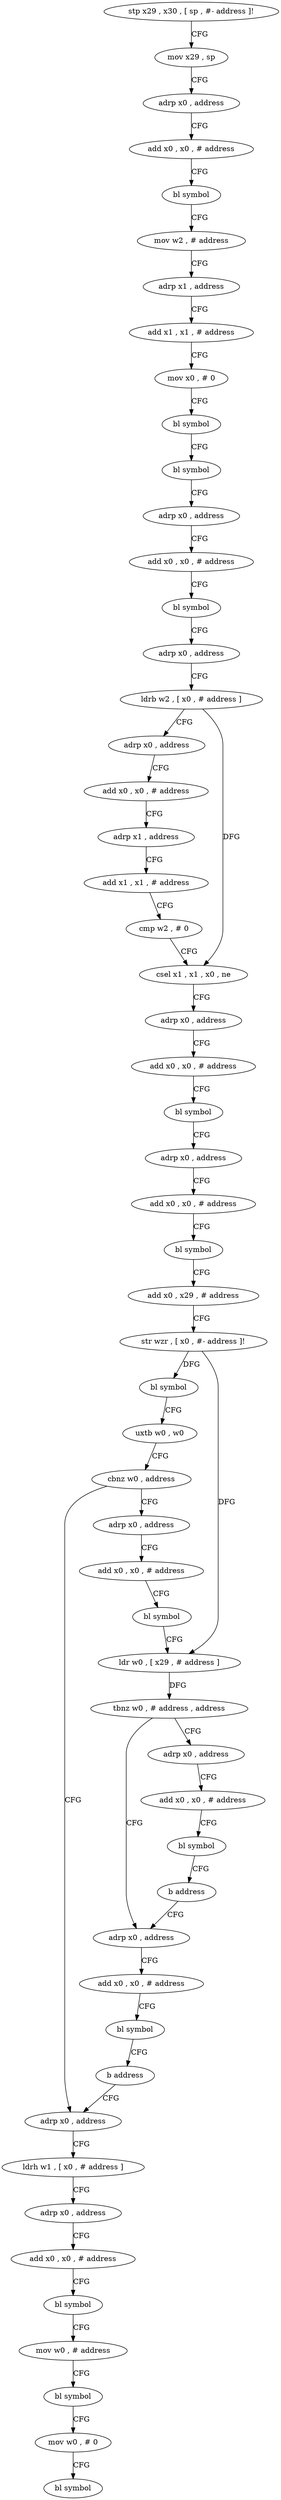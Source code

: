 digraph "func" {
"4244492" [label = "stp x29 , x30 , [ sp , #- address ]!" ]
"4244496" [label = "mov x29 , sp" ]
"4244500" [label = "adrp x0 , address" ]
"4244504" [label = "add x0 , x0 , # address" ]
"4244508" [label = "bl symbol" ]
"4244512" [label = "mov w2 , # address" ]
"4244516" [label = "adrp x1 , address" ]
"4244520" [label = "add x1 , x1 , # address" ]
"4244524" [label = "mov x0 , # 0" ]
"4244528" [label = "bl symbol" ]
"4244532" [label = "bl symbol" ]
"4244536" [label = "adrp x0 , address" ]
"4244540" [label = "add x0 , x0 , # address" ]
"4244544" [label = "bl symbol" ]
"4244548" [label = "adrp x0 , address" ]
"4244552" [label = "ldrb w2 , [ x0 , # address ]" ]
"4244556" [label = "adrp x0 , address" ]
"4244560" [label = "add x0 , x0 , # address" ]
"4244564" [label = "adrp x1 , address" ]
"4244568" [label = "add x1 , x1 , # address" ]
"4244572" [label = "cmp w2 , # 0" ]
"4244576" [label = "csel x1 , x1 , x0 , ne" ]
"4244580" [label = "adrp x0 , address" ]
"4244584" [label = "add x0 , x0 , # address" ]
"4244588" [label = "bl symbol" ]
"4244592" [label = "adrp x0 , address" ]
"4244596" [label = "add x0 , x0 , # address" ]
"4244600" [label = "bl symbol" ]
"4244604" [label = "add x0 , x29 , # address" ]
"4244608" [label = "str wzr , [ x0 , #- address ]!" ]
"4244612" [label = "bl symbol" ]
"4244616" [label = "uxtb w0 , w0" ]
"4244620" [label = "cbnz w0 , address" ]
"4244660" [label = "adrp x0 , address" ]
"4244624" [label = "adrp x0 , address" ]
"4244664" [label = "add x0 , x0 , # address" ]
"4244668" [label = "bl symbol" ]
"4244672" [label = "ldr w0 , [ x29 , # address ]" ]
"4244676" [label = "tbnz w0 , # address , address" ]
"4244696" [label = "adrp x0 , address" ]
"4244680" [label = "adrp x0 , address" ]
"4244628" [label = "ldrh w1 , [ x0 , # address ]" ]
"4244632" [label = "adrp x0 , address" ]
"4244636" [label = "add x0 , x0 , # address" ]
"4244640" [label = "bl symbol" ]
"4244644" [label = "mov w0 , # address" ]
"4244648" [label = "bl symbol" ]
"4244652" [label = "mov w0 , # 0" ]
"4244656" [label = "bl symbol" ]
"4244700" [label = "add x0 , x0 , # address" ]
"4244704" [label = "bl symbol" ]
"4244708" [label = "b address" ]
"4244684" [label = "add x0 , x0 , # address" ]
"4244688" [label = "bl symbol" ]
"4244692" [label = "b address" ]
"4244492" -> "4244496" [ label = "CFG" ]
"4244496" -> "4244500" [ label = "CFG" ]
"4244500" -> "4244504" [ label = "CFG" ]
"4244504" -> "4244508" [ label = "CFG" ]
"4244508" -> "4244512" [ label = "CFG" ]
"4244512" -> "4244516" [ label = "CFG" ]
"4244516" -> "4244520" [ label = "CFG" ]
"4244520" -> "4244524" [ label = "CFG" ]
"4244524" -> "4244528" [ label = "CFG" ]
"4244528" -> "4244532" [ label = "CFG" ]
"4244532" -> "4244536" [ label = "CFG" ]
"4244536" -> "4244540" [ label = "CFG" ]
"4244540" -> "4244544" [ label = "CFG" ]
"4244544" -> "4244548" [ label = "CFG" ]
"4244548" -> "4244552" [ label = "CFG" ]
"4244552" -> "4244556" [ label = "CFG" ]
"4244552" -> "4244576" [ label = "DFG" ]
"4244556" -> "4244560" [ label = "CFG" ]
"4244560" -> "4244564" [ label = "CFG" ]
"4244564" -> "4244568" [ label = "CFG" ]
"4244568" -> "4244572" [ label = "CFG" ]
"4244572" -> "4244576" [ label = "CFG" ]
"4244576" -> "4244580" [ label = "CFG" ]
"4244580" -> "4244584" [ label = "CFG" ]
"4244584" -> "4244588" [ label = "CFG" ]
"4244588" -> "4244592" [ label = "CFG" ]
"4244592" -> "4244596" [ label = "CFG" ]
"4244596" -> "4244600" [ label = "CFG" ]
"4244600" -> "4244604" [ label = "CFG" ]
"4244604" -> "4244608" [ label = "CFG" ]
"4244608" -> "4244612" [ label = "DFG" ]
"4244608" -> "4244672" [ label = "DFG" ]
"4244612" -> "4244616" [ label = "CFG" ]
"4244616" -> "4244620" [ label = "CFG" ]
"4244620" -> "4244660" [ label = "CFG" ]
"4244620" -> "4244624" [ label = "CFG" ]
"4244660" -> "4244664" [ label = "CFG" ]
"4244624" -> "4244628" [ label = "CFG" ]
"4244664" -> "4244668" [ label = "CFG" ]
"4244668" -> "4244672" [ label = "CFG" ]
"4244672" -> "4244676" [ label = "DFG" ]
"4244676" -> "4244696" [ label = "CFG" ]
"4244676" -> "4244680" [ label = "CFG" ]
"4244696" -> "4244700" [ label = "CFG" ]
"4244680" -> "4244684" [ label = "CFG" ]
"4244628" -> "4244632" [ label = "CFG" ]
"4244632" -> "4244636" [ label = "CFG" ]
"4244636" -> "4244640" [ label = "CFG" ]
"4244640" -> "4244644" [ label = "CFG" ]
"4244644" -> "4244648" [ label = "CFG" ]
"4244648" -> "4244652" [ label = "CFG" ]
"4244652" -> "4244656" [ label = "CFG" ]
"4244700" -> "4244704" [ label = "CFG" ]
"4244704" -> "4244708" [ label = "CFG" ]
"4244708" -> "4244680" [ label = "CFG" ]
"4244684" -> "4244688" [ label = "CFG" ]
"4244688" -> "4244692" [ label = "CFG" ]
"4244692" -> "4244624" [ label = "CFG" ]
}
